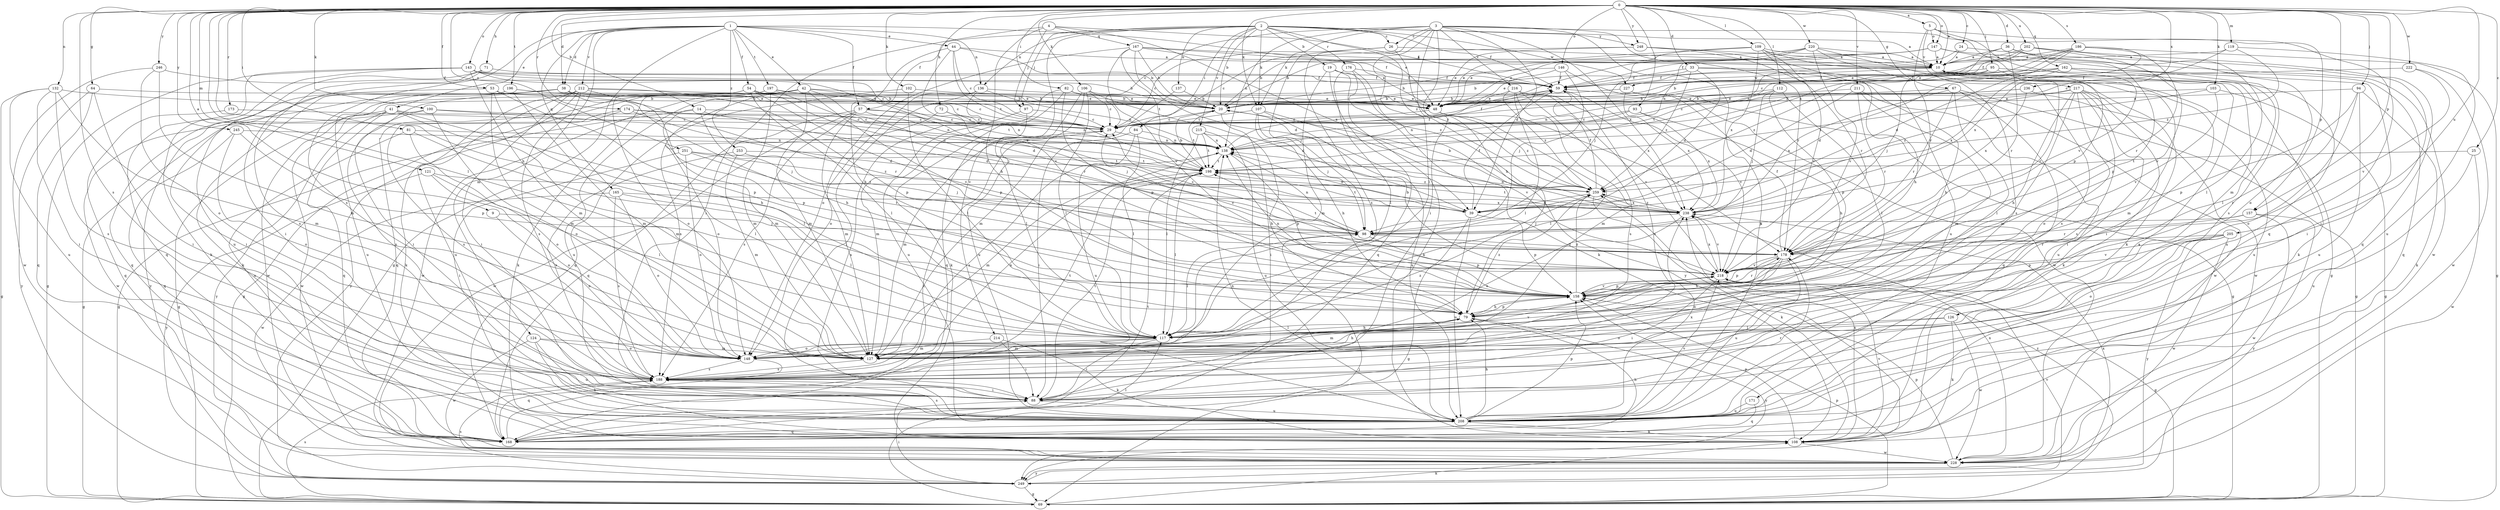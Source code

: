 strict digraph  {
0;
1;
2;
3;
4;
5;
9;
10;
14;
19;
20;
24;
25;
26;
29;
33;
36;
38;
39;
41;
42;
44;
48;
53;
54;
57;
59;
64;
67;
69;
71;
72;
79;
81;
82;
84;
88;
93;
94;
95;
97;
98;
100;
102;
103;
106;
107;
108;
109;
112;
117;
119;
121;
124;
126;
127;
132;
136;
137;
138;
143;
146;
147;
148;
157;
158;
162;
165;
167;
168;
171;
173;
174;
176;
178;
186;
188;
196;
197;
198;
202;
205;
208;
211;
212;
214;
215;
216;
217;
218;
220;
222;
227;
228;
236;
238;
245;
246;
248;
249;
251;
253;
259;
0 -> 5  [label=a];
0 -> 9  [label=a];
0 -> 10  [label=a];
0 -> 14  [label=b];
0 -> 24  [label=c];
0 -> 25  [label=c];
0 -> 33  [label=d];
0 -> 36  [label=d];
0 -> 38  [label=d];
0 -> 53  [label=f];
0 -> 64  [label=g];
0 -> 67  [label=g];
0 -> 71  [label=h];
0 -> 72  [label=h];
0 -> 79  [label=h];
0 -> 81  [label=i];
0 -> 82  [label=i];
0 -> 93  [label=j];
0 -> 94  [label=j];
0 -> 95  [label=j];
0 -> 100  [label=k];
0 -> 102  [label=k];
0 -> 103  [label=k];
0 -> 106  [label=k];
0 -> 107  [label=k];
0 -> 109  [label=l];
0 -> 112  [label=l];
0 -> 117  [label=l];
0 -> 119  [label=m];
0 -> 121  [label=m];
0 -> 132  [label=n];
0 -> 143  [label=o];
0 -> 146  [label=o];
0 -> 147  [label=o];
0 -> 157  [label=p];
0 -> 162  [label=q];
0 -> 171  [label=r];
0 -> 173  [label=r];
0 -> 174  [label=r];
0 -> 186  [label=s];
0 -> 188  [label=s];
0 -> 196  [label=t];
0 -> 202  [label=u];
0 -> 205  [label=u];
0 -> 211  [label=v];
0 -> 220  [label=w];
0 -> 222  [label=w];
0 -> 236  [label=x];
0 -> 245  [label=y];
0 -> 246  [label=y];
0 -> 248  [label=y];
0 -> 251  [label=z];
1 -> 38  [label=d];
1 -> 41  [label=e];
1 -> 42  [label=e];
1 -> 44  [label=e];
1 -> 48  [label=e];
1 -> 54  [label=f];
1 -> 57  [label=f];
1 -> 69  [label=g];
1 -> 124  [label=m];
1 -> 136  [label=n];
1 -> 165  [label=q];
1 -> 188  [label=s];
1 -> 197  [label=t];
1 -> 212  [label=v];
1 -> 253  [label=z];
2 -> 10  [label=a];
2 -> 19  [label=b];
2 -> 20  [label=b];
2 -> 26  [label=c];
2 -> 57  [label=f];
2 -> 59  [label=f];
2 -> 84  [label=i];
2 -> 97  [label=j];
2 -> 107  [label=k];
2 -> 136  [label=n];
2 -> 137  [label=n];
2 -> 176  [label=r];
2 -> 214  [label=v];
2 -> 215  [label=v];
2 -> 227  [label=w];
2 -> 248  [label=y];
2 -> 259  [label=z];
3 -> 26  [label=c];
3 -> 29  [label=c];
3 -> 39  [label=d];
3 -> 79  [label=h];
3 -> 88  [label=i];
3 -> 107  [label=k];
3 -> 117  [label=l];
3 -> 138  [label=n];
3 -> 157  [label=p];
3 -> 178  [label=r];
3 -> 188  [label=s];
3 -> 208  [label=u];
3 -> 216  [label=v];
3 -> 238  [label=x];
4 -> 59  [label=f];
4 -> 79  [label=h];
4 -> 88  [label=i];
4 -> 97  [label=j];
4 -> 167  [label=q];
4 -> 238  [label=x];
5 -> 147  [label=o];
5 -> 158  [label=p];
5 -> 168  [label=q];
5 -> 178  [label=r];
5 -> 217  [label=v];
5 -> 218  [label=v];
9 -> 98  [label=j];
9 -> 148  [label=o];
10 -> 59  [label=f];
10 -> 88  [label=i];
10 -> 108  [label=k];
10 -> 126  [label=m];
10 -> 127  [label=m];
10 -> 198  [label=t];
10 -> 227  [label=w];
14 -> 29  [label=c];
14 -> 39  [label=d];
14 -> 69  [label=g];
14 -> 98  [label=j];
14 -> 158  [label=p];
19 -> 59  [label=f];
19 -> 108  [label=k];
19 -> 127  [label=m];
19 -> 168  [label=q];
19 -> 259  [label=z];
20 -> 29  [label=c];
20 -> 88  [label=i];
20 -> 198  [label=t];
24 -> 10  [label=a];
24 -> 59  [label=f];
24 -> 168  [label=q];
25 -> 198  [label=t];
25 -> 208  [label=u];
25 -> 228  [label=w];
26 -> 10  [label=a];
26 -> 29  [label=c];
26 -> 98  [label=j];
26 -> 259  [label=z];
29 -> 59  [label=f];
29 -> 127  [label=m];
29 -> 138  [label=n];
33 -> 20  [label=b];
33 -> 39  [label=d];
33 -> 59  [label=f];
33 -> 79  [label=h];
33 -> 188  [label=s];
33 -> 259  [label=z];
36 -> 10  [label=a];
36 -> 29  [label=c];
36 -> 117  [label=l];
36 -> 158  [label=p];
36 -> 178  [label=r];
38 -> 20  [label=b];
38 -> 79  [label=h];
38 -> 88  [label=i];
38 -> 178  [label=r];
38 -> 208  [label=u];
38 -> 249  [label=y];
39 -> 59  [label=f];
39 -> 69  [label=g];
39 -> 138  [label=n];
39 -> 158  [label=p];
39 -> 198  [label=t];
39 -> 208  [label=u];
41 -> 29  [label=c];
41 -> 69  [label=g];
41 -> 117  [label=l];
41 -> 127  [label=m];
41 -> 168  [label=q];
41 -> 228  [label=w];
41 -> 249  [label=y];
42 -> 48  [label=e];
42 -> 108  [label=k];
42 -> 127  [label=m];
42 -> 158  [label=p];
42 -> 178  [label=r];
42 -> 188  [label=s];
42 -> 198  [label=t];
42 -> 208  [label=u];
42 -> 228  [label=w];
44 -> 10  [label=a];
44 -> 20  [label=b];
44 -> 29  [label=c];
44 -> 79  [label=h];
44 -> 198  [label=t];
44 -> 218  [label=v];
48 -> 29  [label=c];
48 -> 117  [label=l];
48 -> 178  [label=r];
48 -> 259  [label=z];
53 -> 20  [label=b];
53 -> 48  [label=e];
53 -> 79  [label=h];
53 -> 127  [label=m];
53 -> 158  [label=p];
53 -> 168  [label=q];
54 -> 20  [label=b];
54 -> 98  [label=j];
54 -> 117  [label=l];
54 -> 148  [label=o];
54 -> 218  [label=v];
54 -> 228  [label=w];
57 -> 29  [label=c];
57 -> 98  [label=j];
57 -> 127  [label=m];
57 -> 138  [label=n];
57 -> 168  [label=q];
57 -> 188  [label=s];
57 -> 228  [label=w];
59 -> 20  [label=b];
59 -> 188  [label=s];
59 -> 218  [label=v];
64 -> 48  [label=e];
64 -> 88  [label=i];
64 -> 168  [label=q];
64 -> 249  [label=y];
67 -> 48  [label=e];
67 -> 69  [label=g];
67 -> 117  [label=l];
67 -> 168  [label=q];
67 -> 178  [label=r];
67 -> 228  [label=w];
67 -> 238  [label=x];
69 -> 98  [label=j];
69 -> 108  [label=k];
69 -> 158  [label=p];
69 -> 188  [label=s];
69 -> 259  [label=z];
71 -> 59  [label=f];
71 -> 88  [label=i];
71 -> 188  [label=s];
71 -> 208  [label=u];
72 -> 29  [label=c];
72 -> 138  [label=n];
72 -> 148  [label=o];
79 -> 117  [label=l];
79 -> 127  [label=m];
79 -> 158  [label=p];
79 -> 249  [label=y];
79 -> 259  [label=z];
81 -> 117  [label=l];
81 -> 138  [label=n];
81 -> 148  [label=o];
81 -> 208  [label=u];
82 -> 20  [label=b];
82 -> 48  [label=e];
82 -> 108  [label=k];
82 -> 158  [label=p];
82 -> 208  [label=u];
84 -> 88  [label=i];
84 -> 117  [label=l];
84 -> 138  [label=n];
84 -> 208  [label=u];
88 -> 198  [label=t];
88 -> 208  [label=u];
93 -> 29  [label=c];
93 -> 79  [label=h];
93 -> 138  [label=n];
93 -> 238  [label=x];
94 -> 48  [label=e];
94 -> 108  [label=k];
94 -> 148  [label=o];
94 -> 158  [label=p];
94 -> 208  [label=u];
95 -> 20  [label=b];
95 -> 59  [label=f];
95 -> 98  [label=j];
95 -> 178  [label=r];
95 -> 208  [label=u];
97 -> 29  [label=c];
97 -> 117  [label=l];
97 -> 127  [label=m];
98 -> 29  [label=c];
98 -> 117  [label=l];
98 -> 138  [label=n];
98 -> 158  [label=p];
98 -> 178  [label=r];
100 -> 29  [label=c];
100 -> 148  [label=o];
100 -> 188  [label=s];
100 -> 198  [label=t];
100 -> 228  [label=w];
102 -> 48  [label=e];
102 -> 117  [label=l];
102 -> 168  [label=q];
103 -> 20  [label=b];
103 -> 69  [label=g];
103 -> 218  [label=v];
103 -> 259  [label=z];
106 -> 29  [label=c];
106 -> 39  [label=d];
106 -> 48  [label=e];
106 -> 117  [label=l];
106 -> 168  [label=q];
106 -> 208  [label=u];
107 -> 29  [label=c];
107 -> 79  [label=h];
107 -> 98  [label=j];
107 -> 208  [label=u];
107 -> 218  [label=v];
108 -> 158  [label=p];
108 -> 218  [label=v];
108 -> 228  [label=w];
108 -> 238  [label=x];
109 -> 10  [label=a];
109 -> 20  [label=b];
109 -> 48  [label=e];
109 -> 69  [label=g];
109 -> 79  [label=h];
109 -> 218  [label=v];
109 -> 238  [label=x];
112 -> 48  [label=e];
112 -> 98  [label=j];
112 -> 117  [label=l];
112 -> 138  [label=n];
112 -> 158  [label=p];
117 -> 79  [label=h];
117 -> 88  [label=i];
117 -> 127  [label=m];
117 -> 148  [label=o];
119 -> 10  [label=a];
119 -> 29  [label=c];
119 -> 208  [label=u];
119 -> 259  [label=z];
121 -> 117  [label=l];
121 -> 148  [label=o];
121 -> 249  [label=y];
121 -> 259  [label=z];
124 -> 108  [label=k];
124 -> 127  [label=m];
124 -> 148  [label=o];
124 -> 208  [label=u];
124 -> 228  [label=w];
126 -> 108  [label=k];
126 -> 117  [label=l];
126 -> 148  [label=o];
126 -> 228  [label=w];
127 -> 79  [label=h];
127 -> 188  [label=s];
132 -> 20  [label=b];
132 -> 69  [label=g];
132 -> 88  [label=i];
132 -> 127  [label=m];
132 -> 188  [label=s];
132 -> 208  [label=u];
136 -> 48  [label=e];
136 -> 88  [label=i];
136 -> 138  [label=n];
136 -> 148  [label=o];
136 -> 208  [label=u];
137 -> 20  [label=b];
137 -> 127  [label=m];
138 -> 59  [label=f];
138 -> 158  [label=p];
138 -> 188  [label=s];
138 -> 198  [label=t];
143 -> 20  [label=b];
143 -> 29  [label=c];
143 -> 59  [label=f];
143 -> 69  [label=g];
143 -> 108  [label=k];
143 -> 127  [label=m];
143 -> 168  [label=q];
143 -> 238  [label=x];
146 -> 20  [label=b];
146 -> 48  [label=e];
146 -> 59  [label=f];
146 -> 98  [label=j];
146 -> 228  [label=w];
147 -> 10  [label=a];
147 -> 29  [label=c];
147 -> 48  [label=e];
147 -> 138  [label=n];
147 -> 188  [label=s];
147 -> 228  [label=w];
148 -> 168  [label=q];
148 -> 188  [label=s];
148 -> 218  [label=v];
148 -> 259  [label=z];
157 -> 98  [label=j];
157 -> 178  [label=r];
157 -> 228  [label=w];
157 -> 249  [label=y];
158 -> 79  [label=h];
158 -> 138  [label=n];
158 -> 178  [label=r];
158 -> 218  [label=v];
158 -> 259  [label=z];
162 -> 39  [label=d];
162 -> 59  [label=f];
162 -> 88  [label=i];
162 -> 117  [label=l];
162 -> 168  [label=q];
162 -> 238  [label=x];
162 -> 259  [label=z];
165 -> 117  [label=l];
165 -> 148  [label=o];
165 -> 188  [label=s];
165 -> 228  [label=w];
165 -> 238  [label=x];
167 -> 10  [label=a];
167 -> 20  [label=b];
167 -> 39  [label=d];
167 -> 48  [label=e];
167 -> 59  [label=f];
167 -> 148  [label=o];
167 -> 198  [label=t];
167 -> 218  [label=v];
168 -> 29  [label=c];
168 -> 79  [label=h];
168 -> 117  [label=l];
168 -> 198  [label=t];
171 -> 168  [label=q];
171 -> 208  [label=u];
173 -> 29  [label=c];
173 -> 168  [label=q];
174 -> 29  [label=c];
174 -> 39  [label=d];
174 -> 69  [label=g];
174 -> 138  [label=n];
174 -> 188  [label=s];
176 -> 59  [label=f];
176 -> 108  [label=k];
176 -> 117  [label=l];
176 -> 249  [label=y];
178 -> 59  [label=f];
178 -> 79  [label=h];
178 -> 148  [label=o];
178 -> 158  [label=p];
178 -> 198  [label=t];
178 -> 208  [label=u];
178 -> 218  [label=v];
186 -> 10  [label=a];
186 -> 39  [label=d];
186 -> 48  [label=e];
186 -> 59  [label=f];
186 -> 69  [label=g];
186 -> 138  [label=n];
186 -> 178  [label=r];
186 -> 238  [label=x];
188 -> 88  [label=i];
188 -> 138  [label=n];
188 -> 198  [label=t];
196 -> 29  [label=c];
196 -> 48  [label=e];
196 -> 88  [label=i];
196 -> 108  [label=k];
196 -> 127  [label=m];
197 -> 29  [label=c];
197 -> 39  [label=d];
197 -> 48  [label=e];
197 -> 69  [label=g];
197 -> 127  [label=m];
197 -> 168  [label=q];
198 -> 20  [label=b];
198 -> 117  [label=l];
198 -> 127  [label=m];
198 -> 259  [label=z];
202 -> 10  [label=a];
202 -> 48  [label=e];
202 -> 88  [label=i];
202 -> 138  [label=n];
202 -> 148  [label=o];
202 -> 218  [label=v];
205 -> 148  [label=o];
205 -> 158  [label=p];
205 -> 178  [label=r];
205 -> 218  [label=v];
205 -> 228  [label=w];
205 -> 249  [label=y];
208 -> 10  [label=a];
208 -> 79  [label=h];
208 -> 108  [label=k];
208 -> 138  [label=n];
208 -> 158  [label=p];
208 -> 168  [label=q];
208 -> 178  [label=r];
208 -> 188  [label=s];
208 -> 218  [label=v];
208 -> 238  [label=x];
211 -> 20  [label=b];
211 -> 39  [label=d];
211 -> 127  [label=m];
211 -> 178  [label=r];
211 -> 208  [label=u];
212 -> 20  [label=b];
212 -> 88  [label=i];
212 -> 108  [label=k];
212 -> 127  [label=m];
212 -> 158  [label=p];
212 -> 188  [label=s];
212 -> 208  [label=u];
212 -> 249  [label=y];
214 -> 88  [label=i];
214 -> 108  [label=k];
214 -> 127  [label=m];
215 -> 79  [label=h];
215 -> 117  [label=l];
215 -> 138  [label=n];
215 -> 198  [label=t];
215 -> 208  [label=u];
216 -> 48  [label=e];
216 -> 117  [label=l];
216 -> 127  [label=m];
216 -> 188  [label=s];
216 -> 218  [label=v];
216 -> 238  [label=x];
216 -> 259  [label=z];
217 -> 48  [label=e];
217 -> 79  [label=h];
217 -> 88  [label=i];
217 -> 108  [label=k];
217 -> 127  [label=m];
217 -> 148  [label=o];
217 -> 188  [label=s];
217 -> 198  [label=t];
217 -> 228  [label=w];
218 -> 20  [label=b];
218 -> 29  [label=c];
218 -> 69  [label=g];
218 -> 88  [label=i];
218 -> 158  [label=p];
218 -> 238  [label=x];
220 -> 10  [label=a];
220 -> 20  [label=b];
220 -> 48  [label=e];
220 -> 98  [label=j];
220 -> 108  [label=k];
220 -> 188  [label=s];
220 -> 218  [label=v];
222 -> 59  [label=f];
222 -> 218  [label=v];
222 -> 228  [label=w];
227 -> 20  [label=b];
227 -> 69  [label=g];
227 -> 238  [label=x];
228 -> 158  [label=p];
228 -> 238  [label=x];
228 -> 249  [label=y];
236 -> 20  [label=b];
236 -> 29  [label=c];
236 -> 208  [label=u];
236 -> 238  [label=x];
238 -> 98  [label=j];
238 -> 138  [label=n];
238 -> 148  [label=o];
238 -> 198  [label=t];
238 -> 218  [label=v];
238 -> 259  [label=z];
245 -> 138  [label=n];
245 -> 148  [label=o];
245 -> 158  [label=p];
245 -> 168  [label=q];
246 -> 59  [label=f];
246 -> 127  [label=m];
246 -> 148  [label=o];
246 -> 228  [label=w];
248 -> 10  [label=a];
248 -> 29  [label=c];
248 -> 48  [label=e];
248 -> 178  [label=r];
248 -> 208  [label=u];
249 -> 69  [label=g];
249 -> 88  [label=i];
249 -> 188  [label=s];
249 -> 218  [label=v];
249 -> 238  [label=x];
251 -> 88  [label=i];
251 -> 148  [label=o];
251 -> 178  [label=r];
251 -> 198  [label=t];
251 -> 259  [label=z];
253 -> 98  [label=j];
253 -> 127  [label=m];
253 -> 188  [label=s];
253 -> 198  [label=t];
259 -> 20  [label=b];
259 -> 39  [label=d];
259 -> 59  [label=f];
259 -> 108  [label=k];
259 -> 238  [label=x];
}
